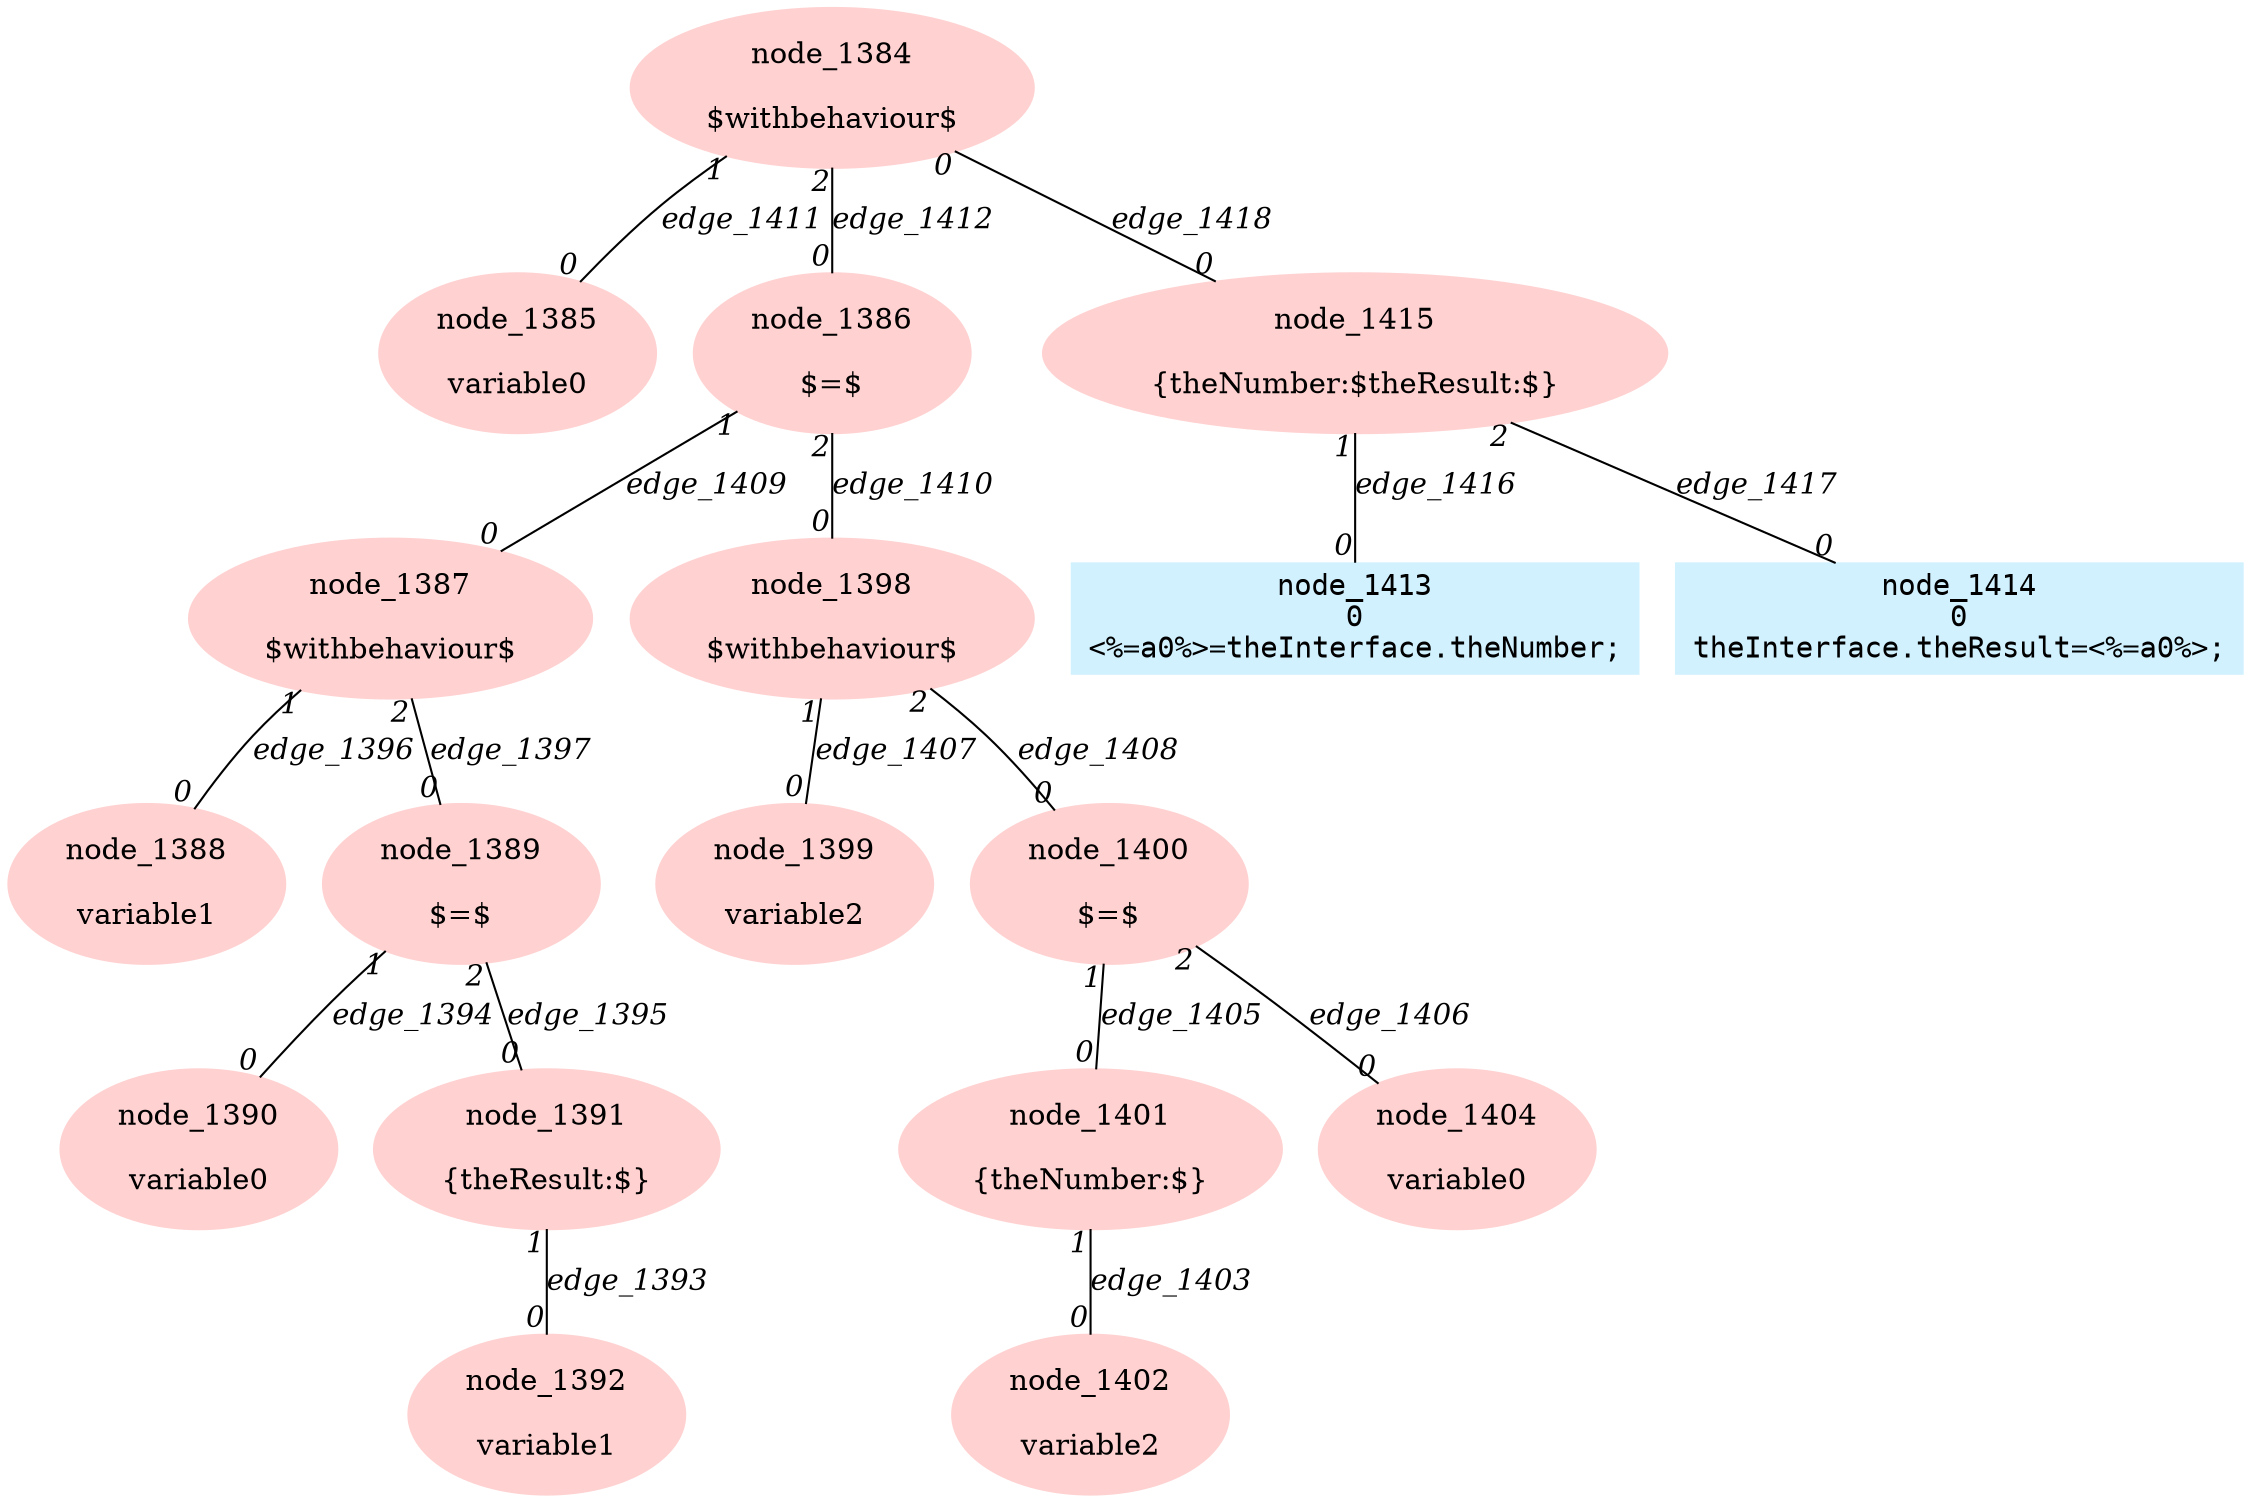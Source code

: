 digraph g{node_1384 [shape=ellipse, style=filled, color="#ffd1d1", label="node_1384

$withbehaviour$" ]
node_1385 [shape=ellipse, style=filled, color="#ffd1d1", label="node_1385

variable0" ]
node_1386 [shape=ellipse, style=filled, color="#ffd1d1", label="node_1386

$=$" ]
node_1387 [shape=ellipse, style=filled, color="#ffd1d1", label="node_1387

$withbehaviour$" ]
node_1388 [shape=ellipse, style=filled, color="#ffd1d1", label="node_1388

variable1" ]
node_1389 [shape=ellipse, style=filled, color="#ffd1d1", label="node_1389

$=$" ]
node_1390 [shape=ellipse, style=filled, color="#ffd1d1", label="node_1390

variable0" ]
node_1391 [shape=ellipse, style=filled, color="#ffd1d1", label="node_1391

{theResult:$}" ]
node_1392 [shape=ellipse, style=filled, color="#ffd1d1", label="node_1392

variable1" ]
node_1398 [shape=ellipse, style=filled, color="#ffd1d1", label="node_1398

$withbehaviour$" ]
node_1399 [shape=ellipse, style=filled, color="#ffd1d1", label="node_1399

variable2" ]
node_1400 [shape=ellipse, style=filled, color="#ffd1d1", label="node_1400

$=$" ]
node_1401 [shape=ellipse, style=filled, color="#ffd1d1", label="node_1401

{theNumber:$}" ]
node_1402 [shape=ellipse, style=filled, color="#ffd1d1", label="node_1402

variable2" ]
node_1404 [shape=ellipse, style=filled, color="#ffd1d1", label="node_1404

variable0" ]
node_1415 [shape=ellipse, style=filled, color="#ffd1d1", label="node_1415

{theNumber:$theResult:$}" ]
node_1413 [shape=box, style=filled, color="#d1f1ff", fontname="Courier", label="node_1413
0
<%=a0%>=theInterface.theNumber;
" ]
node_1414 [shape=box, style=filled, color="#d1f1ff", fontname="Courier", label="node_1414
0
theInterface.theResult=<%=a0%>;
" ]
node_1391 -> node_1392 [dir=none, arrowHead=none, fontname="Times-Italic", label="edge_1393",  headlabel="0", taillabel="1" ]
node_1389 -> node_1390 [dir=none, arrowHead=none, fontname="Times-Italic", label="edge_1394",  headlabel="0", taillabel="1" ]
node_1389 -> node_1391 [dir=none, arrowHead=none, fontname="Times-Italic", label="edge_1395",  headlabel="0", taillabel="2" ]
node_1387 -> node_1388 [dir=none, arrowHead=none, fontname="Times-Italic", label="edge_1396",  headlabel="0", taillabel="1" ]
node_1387 -> node_1389 [dir=none, arrowHead=none, fontname="Times-Italic", label="edge_1397",  headlabel="0", taillabel="2" ]
node_1401 -> node_1402 [dir=none, arrowHead=none, fontname="Times-Italic", label="edge_1403",  headlabel="0", taillabel="1" ]
node_1400 -> node_1401 [dir=none, arrowHead=none, fontname="Times-Italic", label="edge_1405",  headlabel="0", taillabel="1" ]
node_1400 -> node_1404 [dir=none, arrowHead=none, fontname="Times-Italic", label="edge_1406",  headlabel="0", taillabel="2" ]
node_1398 -> node_1399 [dir=none, arrowHead=none, fontname="Times-Italic", label="edge_1407",  headlabel="0", taillabel="1" ]
node_1398 -> node_1400 [dir=none, arrowHead=none, fontname="Times-Italic", label="edge_1408",  headlabel="0", taillabel="2" ]
node_1386 -> node_1387 [dir=none, arrowHead=none, fontname="Times-Italic", label="edge_1409",  headlabel="0", taillabel="1" ]
node_1386 -> node_1398 [dir=none, arrowHead=none, fontname="Times-Italic", label="edge_1410",  headlabel="0", taillabel="2" ]
node_1384 -> node_1385 [dir=none, arrowHead=none, fontname="Times-Italic", label="edge_1411",  headlabel="0", taillabel="1" ]
node_1384 -> node_1386 [dir=none, arrowHead=none, fontname="Times-Italic", label="edge_1412",  headlabel="0", taillabel="2" ]
node_1415 -> node_1413 [dir=none, arrowHead=none, fontname="Times-Italic", label="edge_1416",  headlabel="0", taillabel="1" ]
node_1415 -> node_1414 [dir=none, arrowHead=none, fontname="Times-Italic", label="edge_1417",  headlabel="0", taillabel="2" ]
node_1384 -> node_1415 [dir=none, arrowHead=none, fontname="Times-Italic", label="edge_1418",  headlabel="0", taillabel="0" ]
}